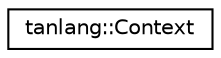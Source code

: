 digraph "Graphical Class Hierarchy"
{
 // LATEX_PDF_SIZE
  edge [fontname="Helvetica",fontsize="10",labelfontname="Helvetica",labelfontsize="10"];
  node [fontname="Helvetica",fontsize="10",shape=record];
  rankdir="LR";
  Node0 [label="tanlang::Context",height=0.2,width=0.4,color="black", fillcolor="white", style="filled",URL="$classtanlang_1_1Context.html",tooltip=" "];
}
